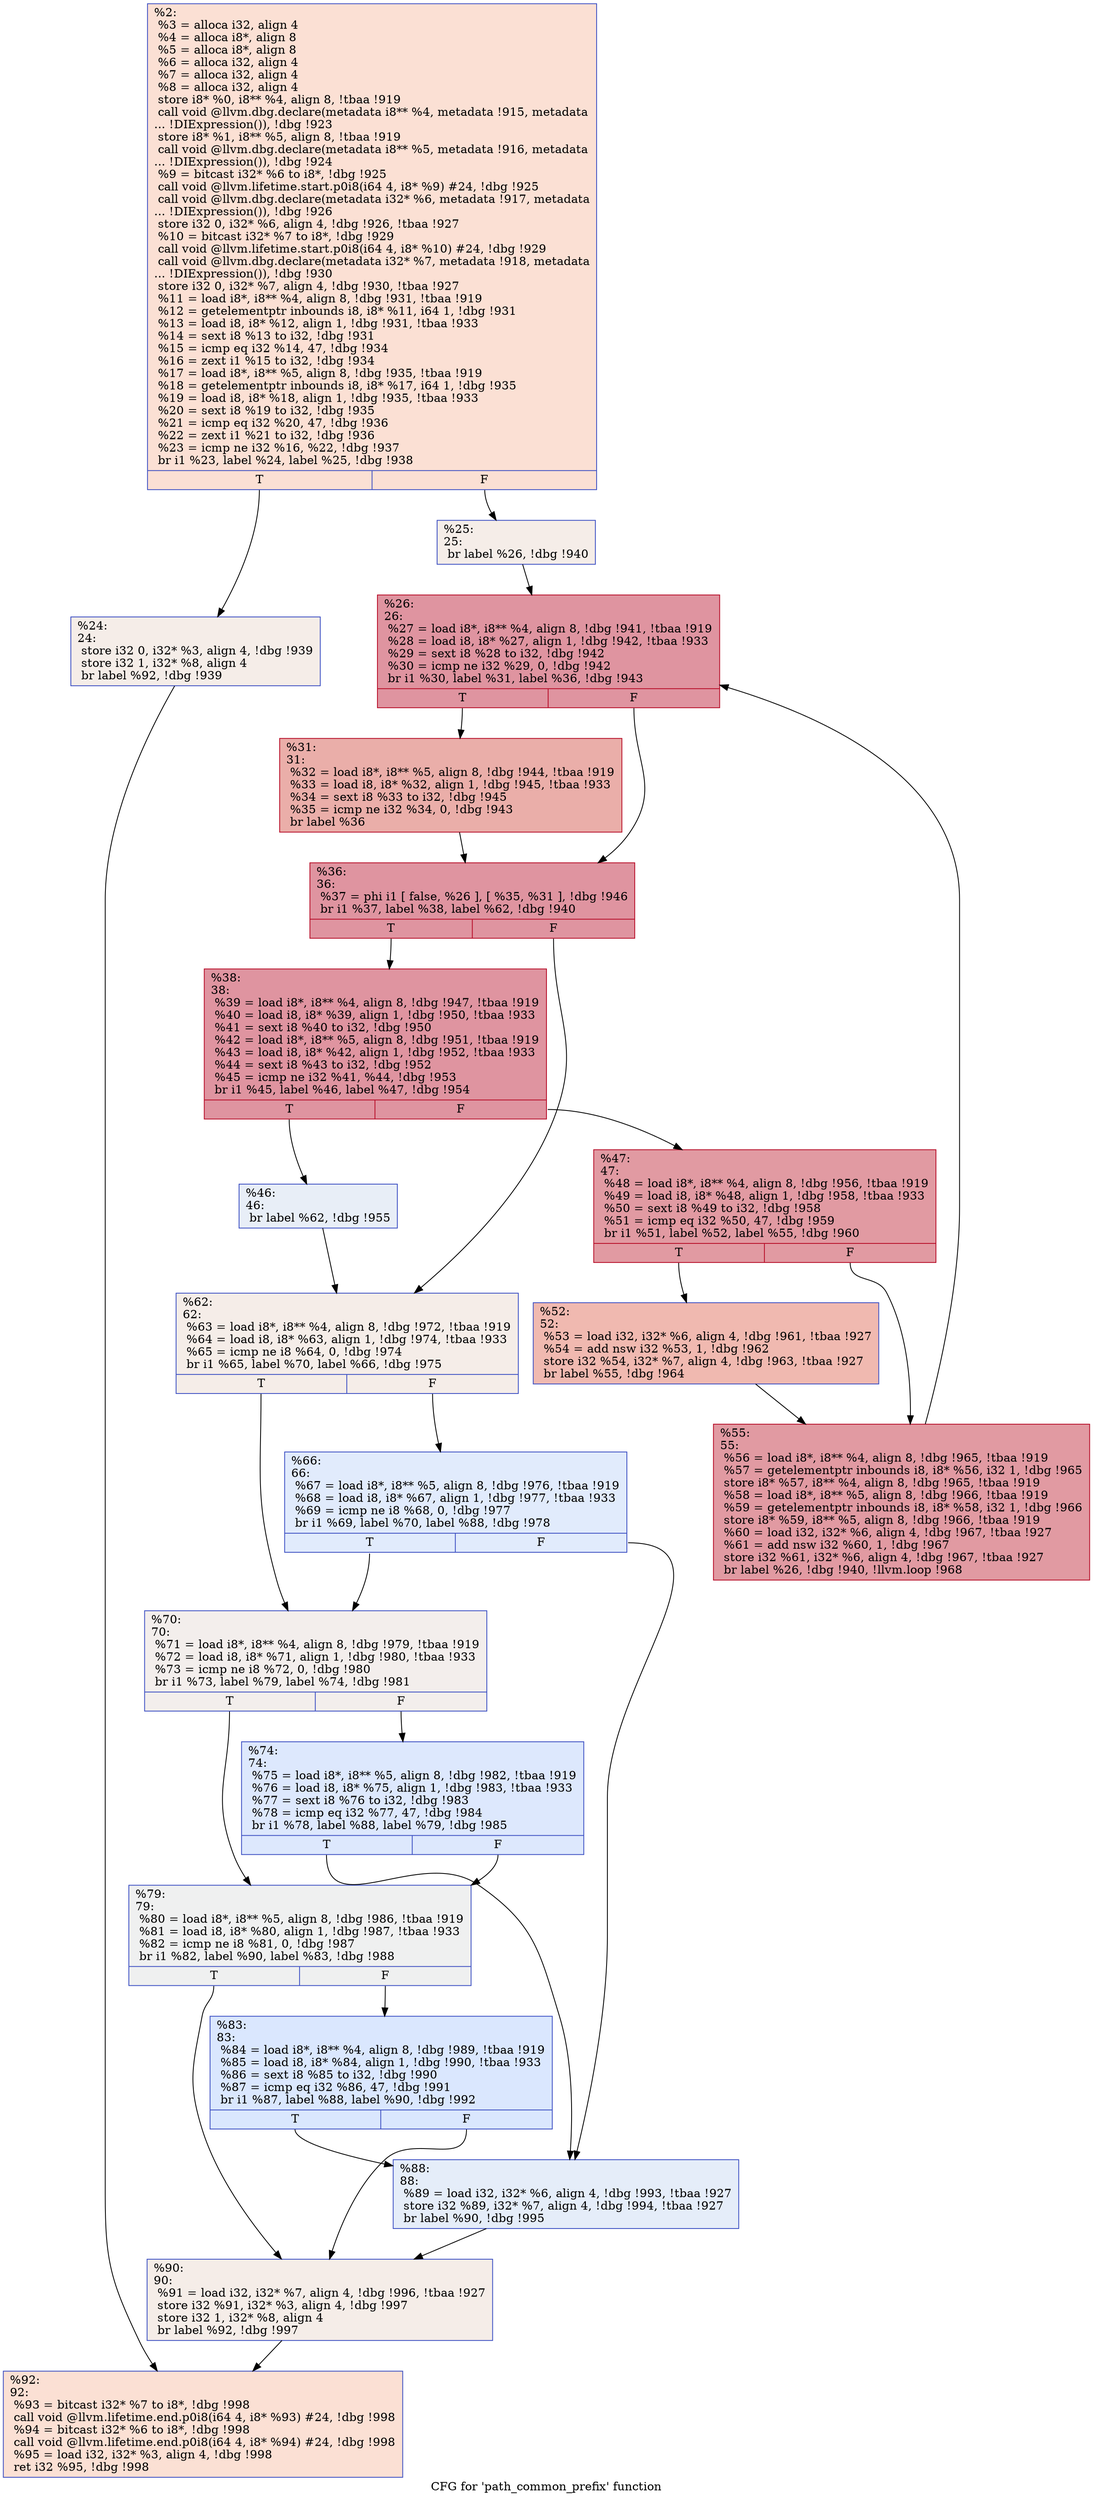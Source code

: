digraph "CFG for 'path_common_prefix' function" {
	label="CFG for 'path_common_prefix' function";

	Node0xbe2630 [shape=record,color="#3d50c3ff", style=filled, fillcolor="#f7b99e70",label="{%2:\l  %3 = alloca i32, align 4\l  %4 = alloca i8*, align 8\l  %5 = alloca i8*, align 8\l  %6 = alloca i32, align 4\l  %7 = alloca i32, align 4\l  %8 = alloca i32, align 4\l  store i8* %0, i8** %4, align 8, !tbaa !919\l  call void @llvm.dbg.declare(metadata i8** %4, metadata !915, metadata\l... !DIExpression()), !dbg !923\l  store i8* %1, i8** %5, align 8, !tbaa !919\l  call void @llvm.dbg.declare(metadata i8** %5, metadata !916, metadata\l... !DIExpression()), !dbg !924\l  %9 = bitcast i32* %6 to i8*, !dbg !925\l  call void @llvm.lifetime.start.p0i8(i64 4, i8* %9) #24, !dbg !925\l  call void @llvm.dbg.declare(metadata i32* %6, metadata !917, metadata\l... !DIExpression()), !dbg !926\l  store i32 0, i32* %6, align 4, !dbg !926, !tbaa !927\l  %10 = bitcast i32* %7 to i8*, !dbg !929\l  call void @llvm.lifetime.start.p0i8(i64 4, i8* %10) #24, !dbg !929\l  call void @llvm.dbg.declare(metadata i32* %7, metadata !918, metadata\l... !DIExpression()), !dbg !930\l  store i32 0, i32* %7, align 4, !dbg !930, !tbaa !927\l  %11 = load i8*, i8** %4, align 8, !dbg !931, !tbaa !919\l  %12 = getelementptr inbounds i8, i8* %11, i64 1, !dbg !931\l  %13 = load i8, i8* %12, align 1, !dbg !931, !tbaa !933\l  %14 = sext i8 %13 to i32, !dbg !931\l  %15 = icmp eq i32 %14, 47, !dbg !934\l  %16 = zext i1 %15 to i32, !dbg !934\l  %17 = load i8*, i8** %5, align 8, !dbg !935, !tbaa !919\l  %18 = getelementptr inbounds i8, i8* %17, i64 1, !dbg !935\l  %19 = load i8, i8* %18, align 1, !dbg !935, !tbaa !933\l  %20 = sext i8 %19 to i32, !dbg !935\l  %21 = icmp eq i32 %20, 47, !dbg !936\l  %22 = zext i1 %21 to i32, !dbg !936\l  %23 = icmp ne i32 %16, %22, !dbg !937\l  br i1 %23, label %24, label %25, !dbg !938\l|{<s0>T|<s1>F}}"];
	Node0xbe2630:s0 -> Node0xbe28f0;
	Node0xbe2630:s1 -> Node0xbe2940;
	Node0xbe28f0 [shape=record,color="#3d50c3ff", style=filled, fillcolor="#e8d6cc70",label="{%24:\l24:                                               \l  store i32 0, i32* %3, align 4, !dbg !939\l  store i32 1, i32* %8, align 4\l  br label %92, !dbg !939\l}"];
	Node0xbe28f0 -> Node0xbe2e90;
	Node0xbe2940 [shape=record,color="#3d50c3ff", style=filled, fillcolor="#e8d6cc70",label="{%25:\l25:                                               \l  br label %26, !dbg !940\l}"];
	Node0xbe2940 -> Node0xbe2990;
	Node0xbe2990 [shape=record,color="#b70d28ff", style=filled, fillcolor="#b70d2870",label="{%26:\l26:                                               \l  %27 = load i8*, i8** %4, align 8, !dbg !941, !tbaa !919\l  %28 = load i8, i8* %27, align 1, !dbg !942, !tbaa !933\l  %29 = sext i8 %28 to i32, !dbg !942\l  %30 = icmp ne i32 %29, 0, !dbg !942\l  br i1 %30, label %31, label %36, !dbg !943\l|{<s0>T|<s1>F}}"];
	Node0xbe2990:s0 -> Node0xbe29e0;
	Node0xbe2990:s1 -> Node0xbe2a30;
	Node0xbe29e0 [shape=record,color="#b70d28ff", style=filled, fillcolor="#d0473d70",label="{%31:\l31:                                               \l  %32 = load i8*, i8** %5, align 8, !dbg !944, !tbaa !919\l  %33 = load i8, i8* %32, align 1, !dbg !945, !tbaa !933\l  %34 = sext i8 %33 to i32, !dbg !945\l  %35 = icmp ne i32 %34, 0, !dbg !943\l  br label %36\l}"];
	Node0xbe29e0 -> Node0xbe2a30;
	Node0xbe2a30 [shape=record,color="#b70d28ff", style=filled, fillcolor="#b70d2870",label="{%36:\l36:                                               \l  %37 = phi i1 [ false, %26 ], [ %35, %31 ], !dbg !946\l  br i1 %37, label %38, label %62, !dbg !940\l|{<s0>T|<s1>F}}"];
	Node0xbe2a30:s0 -> Node0xbe2a80;
	Node0xbe2a30:s1 -> Node0xbe2c10;
	Node0xbe2a80 [shape=record,color="#b70d28ff", style=filled, fillcolor="#b70d2870",label="{%38:\l38:                                               \l  %39 = load i8*, i8** %4, align 8, !dbg !947, !tbaa !919\l  %40 = load i8, i8* %39, align 1, !dbg !950, !tbaa !933\l  %41 = sext i8 %40 to i32, !dbg !950\l  %42 = load i8*, i8** %5, align 8, !dbg !951, !tbaa !919\l  %43 = load i8, i8* %42, align 1, !dbg !952, !tbaa !933\l  %44 = sext i8 %43 to i32, !dbg !952\l  %45 = icmp ne i32 %41, %44, !dbg !953\l  br i1 %45, label %46, label %47, !dbg !954\l|{<s0>T|<s1>F}}"];
	Node0xbe2a80:s0 -> Node0xbe2ad0;
	Node0xbe2a80:s1 -> Node0xbe2b20;
	Node0xbe2ad0 [shape=record,color="#3d50c3ff", style=filled, fillcolor="#cbd8ee70",label="{%46:\l46:                                               \l  br label %62, !dbg !955\l}"];
	Node0xbe2ad0 -> Node0xbe2c10;
	Node0xbe2b20 [shape=record,color="#b70d28ff", style=filled, fillcolor="#bb1b2c70",label="{%47:\l47:                                               \l  %48 = load i8*, i8** %4, align 8, !dbg !956, !tbaa !919\l  %49 = load i8, i8* %48, align 1, !dbg !958, !tbaa !933\l  %50 = sext i8 %49 to i32, !dbg !958\l  %51 = icmp eq i32 %50, 47, !dbg !959\l  br i1 %51, label %52, label %55, !dbg !960\l|{<s0>T|<s1>F}}"];
	Node0xbe2b20:s0 -> Node0xbe2b70;
	Node0xbe2b20:s1 -> Node0xbe2bc0;
	Node0xbe2b70 [shape=record,color="#3d50c3ff", style=filled, fillcolor="#de614d70",label="{%52:\l52:                                               \l  %53 = load i32, i32* %6, align 4, !dbg !961, !tbaa !927\l  %54 = add nsw i32 %53, 1, !dbg !962\l  store i32 %54, i32* %7, align 4, !dbg !963, !tbaa !927\l  br label %55, !dbg !964\l}"];
	Node0xbe2b70 -> Node0xbe2bc0;
	Node0xbe2bc0 [shape=record,color="#b70d28ff", style=filled, fillcolor="#bb1b2c70",label="{%55:\l55:                                               \l  %56 = load i8*, i8** %4, align 8, !dbg !965, !tbaa !919\l  %57 = getelementptr inbounds i8, i8* %56, i32 1, !dbg !965\l  store i8* %57, i8** %4, align 8, !dbg !965, !tbaa !919\l  %58 = load i8*, i8** %5, align 8, !dbg !966, !tbaa !919\l  %59 = getelementptr inbounds i8, i8* %58, i32 1, !dbg !966\l  store i8* %59, i8** %5, align 8, !dbg !966, !tbaa !919\l  %60 = load i32, i32* %6, align 4, !dbg !967, !tbaa !927\l  %61 = add nsw i32 %60, 1, !dbg !967\l  store i32 %61, i32* %6, align 4, !dbg !967, !tbaa !927\l  br label %26, !dbg !940, !llvm.loop !968\l}"];
	Node0xbe2bc0 -> Node0xbe2990;
	Node0xbe2c10 [shape=record,color="#3d50c3ff", style=filled, fillcolor="#e8d6cc70",label="{%62:\l62:                                               \l  %63 = load i8*, i8** %4, align 8, !dbg !972, !tbaa !919\l  %64 = load i8, i8* %63, align 1, !dbg !974, !tbaa !933\l  %65 = icmp ne i8 %64, 0, !dbg !974\l  br i1 %65, label %70, label %66, !dbg !975\l|{<s0>T|<s1>F}}"];
	Node0xbe2c10:s0 -> Node0xbe2cb0;
	Node0xbe2c10:s1 -> Node0xbe2c60;
	Node0xbe2c60 [shape=record,color="#3d50c3ff", style=filled, fillcolor="#bbd1f870",label="{%66:\l66:                                               \l  %67 = load i8*, i8** %5, align 8, !dbg !976, !tbaa !919\l  %68 = load i8, i8* %67, align 1, !dbg !977, !tbaa !933\l  %69 = icmp ne i8 %68, 0, !dbg !977\l  br i1 %69, label %70, label %88, !dbg !978\l|{<s0>T|<s1>F}}"];
	Node0xbe2c60:s0 -> Node0xbe2cb0;
	Node0xbe2c60:s1 -> Node0xbe2df0;
	Node0xbe2cb0 [shape=record,color="#3d50c3ff", style=filled, fillcolor="#e3d9d370",label="{%70:\l70:                                               \l  %71 = load i8*, i8** %4, align 8, !dbg !979, !tbaa !919\l  %72 = load i8, i8* %71, align 1, !dbg !980, !tbaa !933\l  %73 = icmp ne i8 %72, 0, !dbg !980\l  br i1 %73, label %79, label %74, !dbg !981\l|{<s0>T|<s1>F}}"];
	Node0xbe2cb0:s0 -> Node0xbe2d50;
	Node0xbe2cb0:s1 -> Node0xbe2d00;
	Node0xbe2d00 [shape=record,color="#3d50c3ff", style=filled, fillcolor="#b2ccfb70",label="{%74:\l74:                                               \l  %75 = load i8*, i8** %5, align 8, !dbg !982, !tbaa !919\l  %76 = load i8, i8* %75, align 1, !dbg !983, !tbaa !933\l  %77 = sext i8 %76 to i32, !dbg !983\l  %78 = icmp eq i32 %77, 47, !dbg !984\l  br i1 %78, label %88, label %79, !dbg !985\l|{<s0>T|<s1>F}}"];
	Node0xbe2d00:s0 -> Node0xbe2df0;
	Node0xbe2d00:s1 -> Node0xbe2d50;
	Node0xbe2d50 [shape=record,color="#3d50c3ff", style=filled, fillcolor="#dbdcde70",label="{%79:\l79:                                               \l  %80 = load i8*, i8** %5, align 8, !dbg !986, !tbaa !919\l  %81 = load i8, i8* %80, align 1, !dbg !987, !tbaa !933\l  %82 = icmp ne i8 %81, 0, !dbg !987\l  br i1 %82, label %90, label %83, !dbg !988\l|{<s0>T|<s1>F}}"];
	Node0xbe2d50:s0 -> Node0xbe2e40;
	Node0xbe2d50:s1 -> Node0xbe2da0;
	Node0xbe2da0 [shape=record,color="#3d50c3ff", style=filled, fillcolor="#abc8fd70",label="{%83:\l83:                                               \l  %84 = load i8*, i8** %4, align 8, !dbg !989, !tbaa !919\l  %85 = load i8, i8* %84, align 1, !dbg !990, !tbaa !933\l  %86 = sext i8 %85 to i32, !dbg !990\l  %87 = icmp eq i32 %86, 47, !dbg !991\l  br i1 %87, label %88, label %90, !dbg !992\l|{<s0>T|<s1>F}}"];
	Node0xbe2da0:s0 -> Node0xbe2df0;
	Node0xbe2da0:s1 -> Node0xbe2e40;
	Node0xbe2df0 [shape=record,color="#3d50c3ff", style=filled, fillcolor="#c5d6f270",label="{%88:\l88:                                               \l  %89 = load i32, i32* %6, align 4, !dbg !993, !tbaa !927\l  store i32 %89, i32* %7, align 4, !dbg !994, !tbaa !927\l  br label %90, !dbg !995\l}"];
	Node0xbe2df0 -> Node0xbe2e40;
	Node0xbe2e40 [shape=record,color="#3d50c3ff", style=filled, fillcolor="#e8d6cc70",label="{%90:\l90:                                               \l  %91 = load i32, i32* %7, align 4, !dbg !996, !tbaa !927\l  store i32 %91, i32* %3, align 4, !dbg !997\l  store i32 1, i32* %8, align 4\l  br label %92, !dbg !997\l}"];
	Node0xbe2e40 -> Node0xbe2e90;
	Node0xbe2e90 [shape=record,color="#3d50c3ff", style=filled, fillcolor="#f7b99e70",label="{%92:\l92:                                               \l  %93 = bitcast i32* %7 to i8*, !dbg !998\l  call void @llvm.lifetime.end.p0i8(i64 4, i8* %93) #24, !dbg !998\l  %94 = bitcast i32* %6 to i8*, !dbg !998\l  call void @llvm.lifetime.end.p0i8(i64 4, i8* %94) #24, !dbg !998\l  %95 = load i32, i32* %3, align 4, !dbg !998\l  ret i32 %95, !dbg !998\l}"];
}
